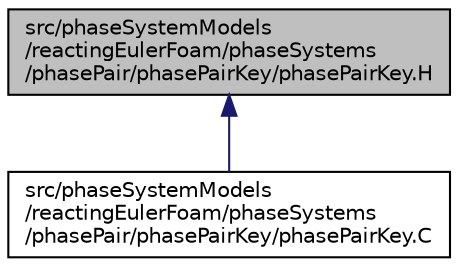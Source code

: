 digraph "src/phaseSystemModels/reactingEulerFoam/phaseSystems/phasePair/phasePairKey/phasePairKey.H"
{
  bgcolor="transparent";
  edge [fontname="Helvetica",fontsize="10",labelfontname="Helvetica",labelfontsize="10"];
  node [fontname="Helvetica",fontsize="10",shape=record];
  Node1 [label="src/phaseSystemModels\l/reactingEulerFoam/phaseSystems\l/phasePair/phasePairKey/phasePairKey.H",height=0.2,width=0.4,color="black", fillcolor="grey75", style="filled" fontcolor="black"];
  Node1 -> Node2 [dir="back",color="midnightblue",fontsize="10",style="solid",fontname="Helvetica"];
  Node2 [label="src/phaseSystemModels\l/reactingEulerFoam/phaseSystems\l/phasePair/phasePairKey/phasePairKey.C",height=0.2,width=0.4,color="black",URL="$src_2phaseSystemModels_2reactingEulerFoam_2phaseSystems_2phasePair_2phasePairKey_2phasePairKey_8C.html"];
}
